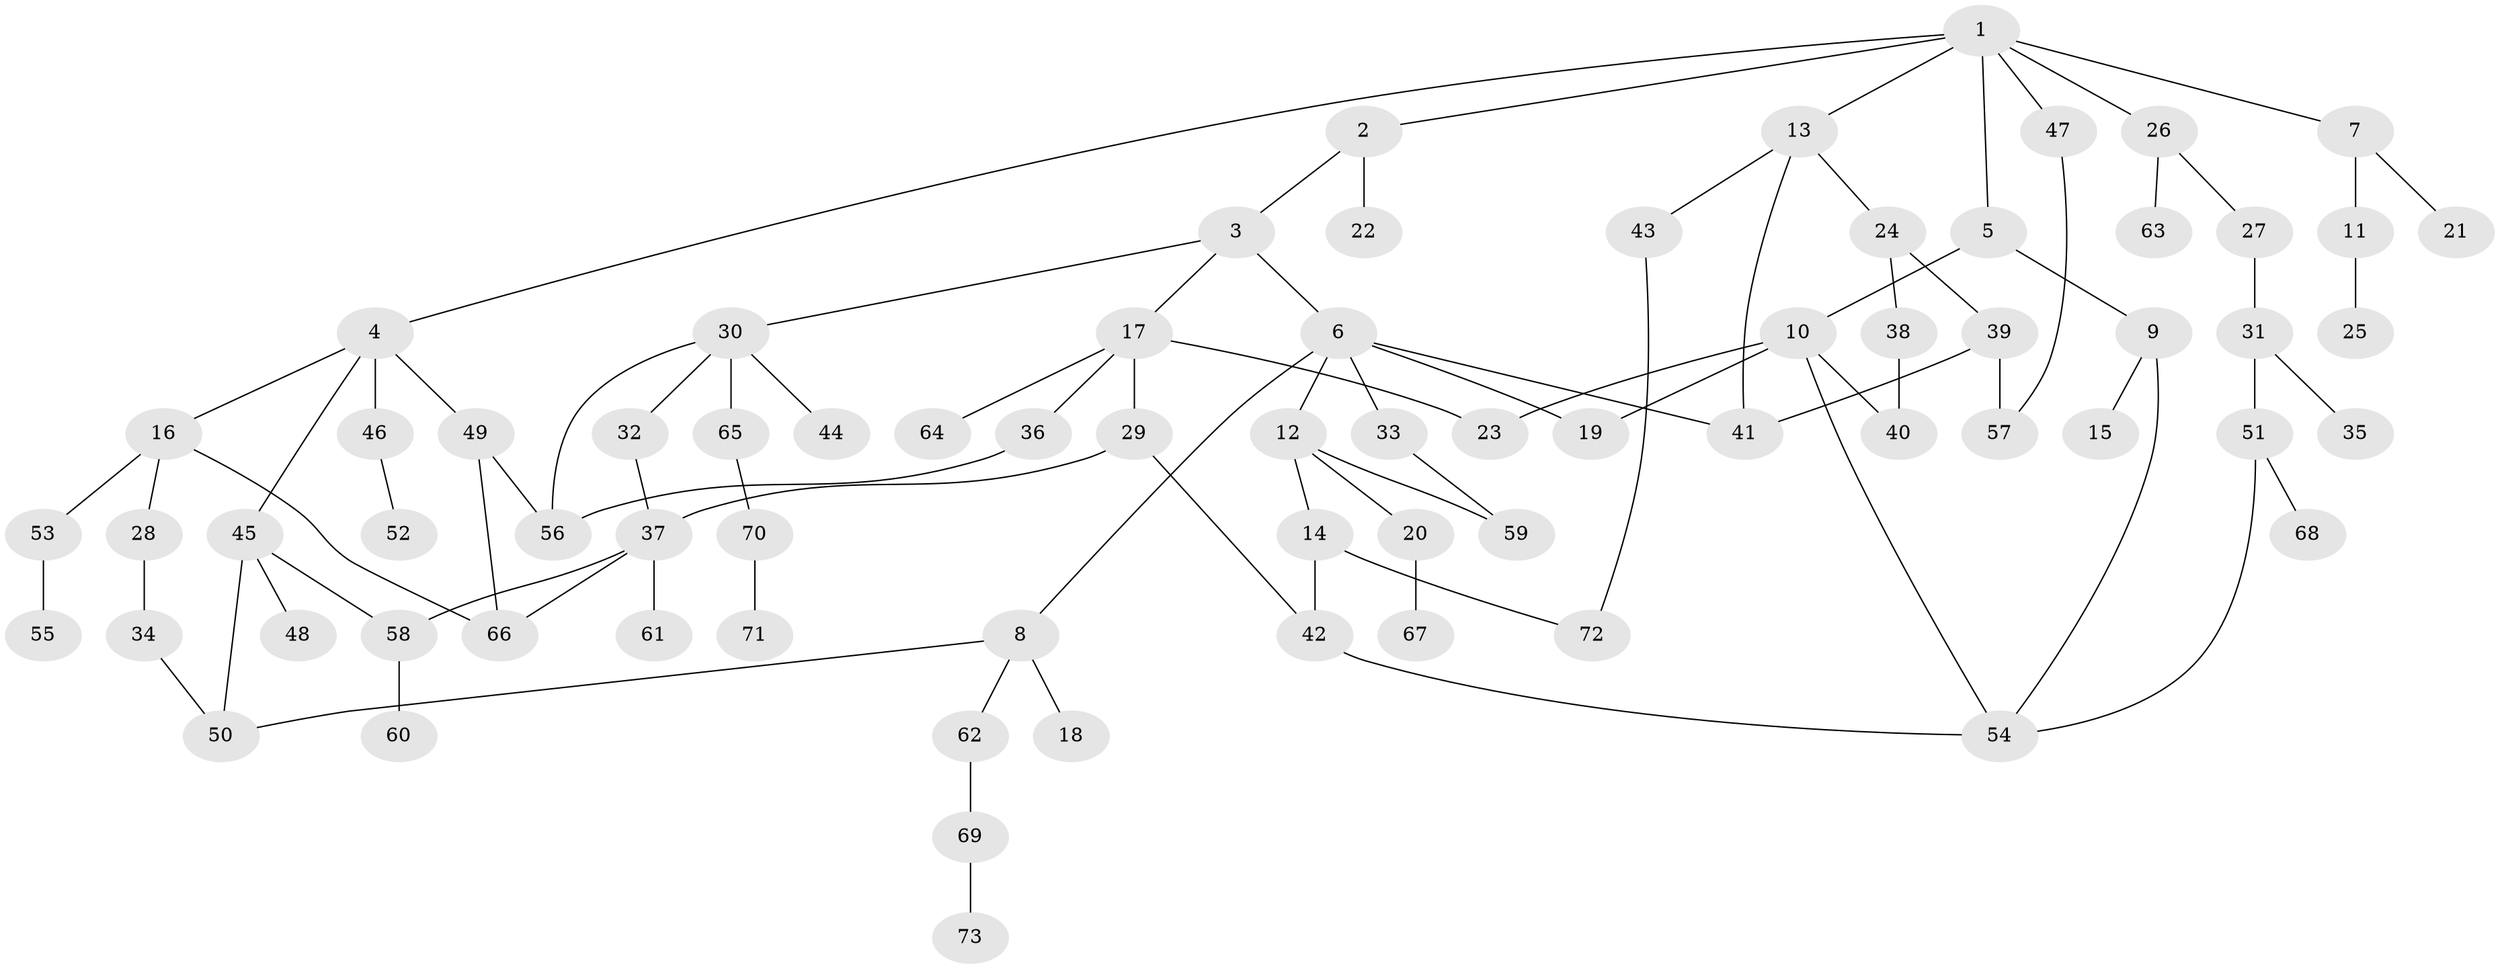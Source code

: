 // coarse degree distribution, {7: 0.02127659574468085, 2: 0.2553191489361702, 4: 0.1276595744680851, 6: 0.06382978723404255, 3: 0.19148936170212766, 5: 0.0851063829787234, 1: 0.2553191489361702}
// Generated by graph-tools (version 1.1) at 2025/51/02/27/25 19:51:40]
// undirected, 73 vertices, 92 edges
graph export_dot {
graph [start="1"]
  node [color=gray90,style=filled];
  1;
  2;
  3;
  4;
  5;
  6;
  7;
  8;
  9;
  10;
  11;
  12;
  13;
  14;
  15;
  16;
  17;
  18;
  19;
  20;
  21;
  22;
  23;
  24;
  25;
  26;
  27;
  28;
  29;
  30;
  31;
  32;
  33;
  34;
  35;
  36;
  37;
  38;
  39;
  40;
  41;
  42;
  43;
  44;
  45;
  46;
  47;
  48;
  49;
  50;
  51;
  52;
  53;
  54;
  55;
  56;
  57;
  58;
  59;
  60;
  61;
  62;
  63;
  64;
  65;
  66;
  67;
  68;
  69;
  70;
  71;
  72;
  73;
  1 -- 2;
  1 -- 4;
  1 -- 5;
  1 -- 7;
  1 -- 13;
  1 -- 26;
  1 -- 47;
  2 -- 3;
  2 -- 22;
  3 -- 6;
  3 -- 17;
  3 -- 30;
  4 -- 16;
  4 -- 45;
  4 -- 46;
  4 -- 49;
  5 -- 9;
  5 -- 10;
  6 -- 8;
  6 -- 12;
  6 -- 19;
  6 -- 33;
  6 -- 41;
  7 -- 11;
  7 -- 21;
  8 -- 18;
  8 -- 62;
  8 -- 50;
  9 -- 15;
  9 -- 54;
  10 -- 23;
  10 -- 19;
  10 -- 54;
  10 -- 40;
  11 -- 25;
  12 -- 14;
  12 -- 20;
  12 -- 59;
  13 -- 24;
  13 -- 43;
  13 -- 41;
  14 -- 42;
  14 -- 72;
  16 -- 28;
  16 -- 53;
  16 -- 66;
  17 -- 29;
  17 -- 36;
  17 -- 64;
  17 -- 23;
  20 -- 67;
  24 -- 38;
  24 -- 39;
  26 -- 27;
  26 -- 63;
  27 -- 31;
  28 -- 34;
  29 -- 42;
  29 -- 37;
  30 -- 32;
  30 -- 44;
  30 -- 65;
  30 -- 56;
  31 -- 35;
  31 -- 51;
  32 -- 37;
  33 -- 59;
  34 -- 50;
  36 -- 56;
  37 -- 58;
  37 -- 61;
  37 -- 66;
  38 -- 40;
  39 -- 57;
  39 -- 41;
  42 -- 54;
  43 -- 72;
  45 -- 48;
  45 -- 50;
  45 -- 58;
  46 -- 52;
  47 -- 57;
  49 -- 56;
  49 -- 66;
  51 -- 68;
  51 -- 54;
  53 -- 55;
  58 -- 60;
  62 -- 69;
  65 -- 70;
  69 -- 73;
  70 -- 71;
}
